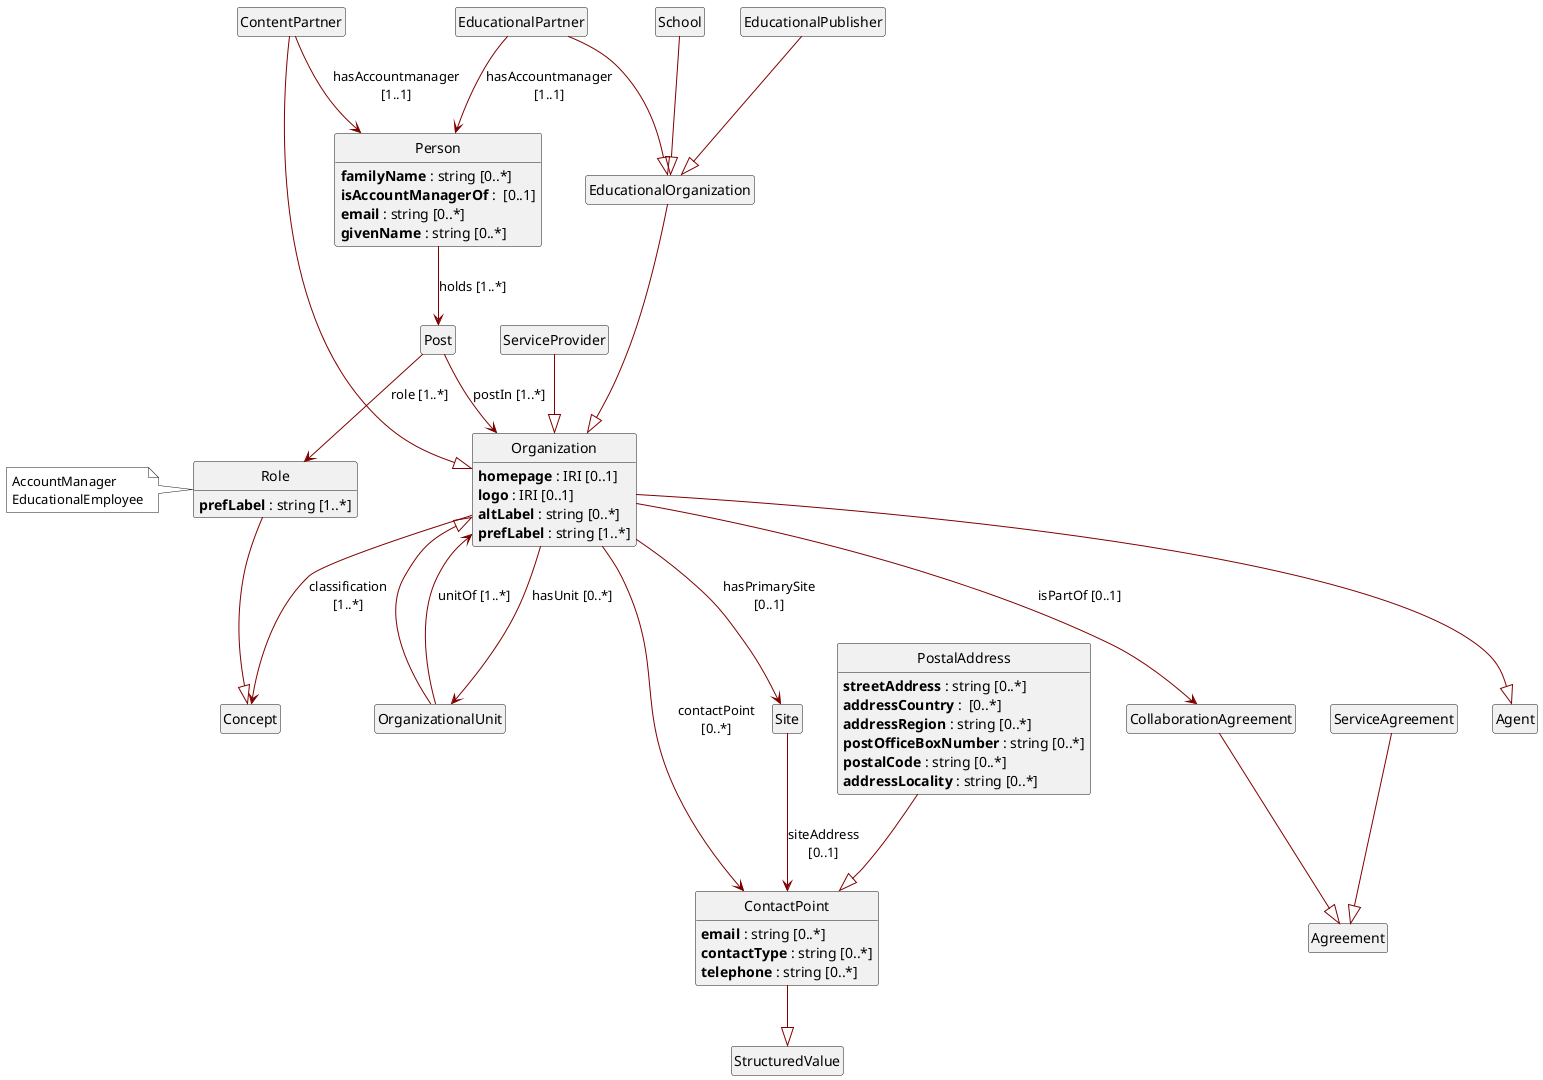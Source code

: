 
@startuml
skinparam classFontSize 14
!define LIGHTORANGE
skinparam componentStyle uml2
skinparam wrapMessageWidth 100
skinparam ArrowColor #Maroon
' Remove shadows
skinparam shadowing false
    
class "Person" as 9e9cb48c1174c31afed273d1a674e5ba
9e9cb48c1174c31afed273d1a674e5ba : <b>familyName</b> : string [0..*]
9e9cb48c1174c31afed273d1a674e5ba : <b>isAccountManagerOf</b> :  [0..1]
class "Post" as 758ff8c4e98db8a08647538fbd3197e6
9e9cb48c1174c31afed273d1a674e5ba --> 758ff8c4e98db8a08647538fbd3197e6 : holds [1..*]
9e9cb48c1174c31afed273d1a674e5ba : <b>email</b> : string [0..*]
9e9cb48c1174c31afed273d1a674e5ba : <b>givenName</b> : string [0..*]
class "PostalAddress" as 040b3bd8114f3bbd9a41594bf0c9ecdb
class "ContactPoint" as 5737d77d36e1661caabe06256eedc2f0
040b3bd8114f3bbd9a41594bf0c9ecdb --|> 5737d77d36e1661caabe06256eedc2f0
040b3bd8114f3bbd9a41594bf0c9ecdb : <b>streetAddress</b> : string [0..*]
040b3bd8114f3bbd9a41594bf0c9ecdb : <b>addressCountry</b> :  [0..*]
040b3bd8114f3bbd9a41594bf0c9ecdb : <b>addressRegion</b> : string [0..*]
040b3bd8114f3bbd9a41594bf0c9ecdb : <b>postOfficeBoxNumber</b> : string [0..*]
040b3bd8114f3bbd9a41594bf0c9ecdb : <b>postalCode</b> : string [0..*]
040b3bd8114f3bbd9a41594bf0c9ecdb : <b>addressLocality</b> : string [0..*]
class "OrganizationalUnit" as 4f5ff6b45d41fb3a14b5cf318ab0bfa4
class "Organization" as 74ac90c9c816d92423aaedea3c4d9dd8
4f5ff6b45d41fb3a14b5cf318ab0bfa4 --|> 74ac90c9c816d92423aaedea3c4d9dd8
class "Organization" as 74ac90c9c816d92423aaedea3c4d9dd8
4f5ff6b45d41fb3a14b5cf318ab0bfa4 --> 74ac90c9c816d92423aaedea3c4d9dd8 : unitOf [1..*]
class "ContentPartner" as 77739dd3f071147316defc65f18cf85c
class "Organization" as 74ac90c9c816d92423aaedea3c4d9dd8
77739dd3f071147316defc65f18cf85c --|> 74ac90c9c816d92423aaedea3c4d9dd8
class "Person" as 9e9cb48c1174c31afed273d1a674e5ba
77739dd3f071147316defc65f18cf85c --> 9e9cb48c1174c31afed273d1a674e5ba : hasAccountmanager [1..1]
class "CollaborationAgreement" as 4bacf20985b91d8694f51c93c2a4556e
class "Agreement" as 7f106dbebc2762bb4aa47d80375ad8f7
4bacf20985b91d8694f51c93c2a4556e --|> 7f106dbebc2762bb4aa47d80375ad8f7
class "ContactPoint" as 5737d77d36e1661caabe06256eedc2f0
class "StructuredValue" as 1514431a7645319af8ec8df6d27eff33
5737d77d36e1661caabe06256eedc2f0 --|> 1514431a7645319af8ec8df6d27eff33
5737d77d36e1661caabe06256eedc2f0 : <b>email</b> : string [0..*]
5737d77d36e1661caabe06256eedc2f0 : <b>contactType</b> : string [0..*]
5737d77d36e1661caabe06256eedc2f0 : <b>telephone</b> : string [0..*]
class "EducationalPartner" as 5a733f6b777f87d3aeed785dc2d905dd
class "EducationalOrganization" as eb920d55ab34e13ae15beb57b15693b9
5a733f6b777f87d3aeed785dc2d905dd --|> eb920d55ab34e13ae15beb57b15693b9
class "Person" as 9e9cb48c1174c31afed273d1a674e5ba
5a733f6b777f87d3aeed785dc2d905dd --> 9e9cb48c1174c31afed273d1a674e5ba : hasAccountmanager [1..1]
class "Site" as a182fa44f1b8a7375066b127bce34cd9
class "ContactPoint" as 5737d77d36e1661caabe06256eedc2f0
a182fa44f1b8a7375066b127bce34cd9 --> 5737d77d36e1661caabe06256eedc2f0 : siteAddress [0..1]
class "Post" as 758ff8c4e98db8a08647538fbd3197e6
class "Role" as 39c159ee41f4079de76a2f89e3b544e0
758ff8c4e98db8a08647538fbd3197e6 --> 39c159ee41f4079de76a2f89e3b544e0 : role [1..*]
class "Organization" as 74ac90c9c816d92423aaedea3c4d9dd8
758ff8c4e98db8a08647538fbd3197e6 --> 74ac90c9c816d92423aaedea3c4d9dd8 : postIn [1..*]
class "ServiceProvider" as 741dc7f4e1c9b5274f383212bfb29e61
class "Organization" as 74ac90c9c816d92423aaedea3c4d9dd8
741dc7f4e1c9b5274f383212bfb29e61 --|> 74ac90c9c816d92423aaedea3c4d9dd8
class "Organization" as 74ac90c9c816d92423aaedea3c4d9dd8
class "Agent" as 3b1fed4016ea3410e7b39f0cf0331513
74ac90c9c816d92423aaedea3c4d9dd8 --|> 3b1fed4016ea3410e7b39f0cf0331513
class "CollaborationAgreement" as 4bacf20985b91d8694f51c93c2a4556e
74ac90c9c816d92423aaedea3c4d9dd8 --> 4bacf20985b91d8694f51c93c2a4556e : isPartOf [0..1]
class "OrganizationalUnit" as 4f5ff6b45d41fb3a14b5cf318ab0bfa4
74ac90c9c816d92423aaedea3c4d9dd8 --> 4f5ff6b45d41fb3a14b5cf318ab0bfa4 : hasUnit [0..*]
class "Concept" as ffeaf0d3664c31215f614a64f5bb45a5
74ac90c9c816d92423aaedea3c4d9dd8 --> ffeaf0d3664c31215f614a64f5bb45a5 : classification [1..*]
74ac90c9c816d92423aaedea3c4d9dd8 : <b>homepage</b> : IRI [0..1]
74ac90c9c816d92423aaedea3c4d9dd8 : <b>logo</b> : IRI [0..1]
74ac90c9c816d92423aaedea3c4d9dd8 : <b>altLabel</b> : string [0..*]
class "ContactPoint" as 5737d77d36e1661caabe06256eedc2f0
74ac90c9c816d92423aaedea3c4d9dd8 --> 5737d77d36e1661caabe06256eedc2f0 : contactPoint [0..*]
class "Site" as a182fa44f1b8a7375066b127bce34cd9
74ac90c9c816d92423aaedea3c4d9dd8 --> a182fa44f1b8a7375066b127bce34cd9 : hasPrimarySite [0..1]
74ac90c9c816d92423aaedea3c4d9dd8 : <b>prefLabel</b> : string [1..*]
class "EducationalPublisher" as 2810fa3471b5f9d8f4ffb4122f129865
class "EducationalOrganization" as eb920d55ab34e13ae15beb57b15693b9
2810fa3471b5f9d8f4ffb4122f129865 --|> eb920d55ab34e13ae15beb57b15693b9
class "Role" as 39c159ee41f4079de76a2f89e3b544e0
class "Concept" as ffeaf0d3664c31215f614a64f5bb45a5
39c159ee41f4079de76a2f89e3b544e0 --|> ffeaf0d3664c31215f614a64f5bb45a5
39c159ee41f4079de76a2f89e3b544e0 : <b>prefLabel</b> : string [1..*]
note left of 39c159ee41f4079de76a2f89e3b544e0 #white
AccountManager
EducationalEmployee
end note
class "ServiceAgreement" as d0f35d685c233721f31ac3e00e8f4814
class "Agreement" as 7f106dbebc2762bb4aa47d80375ad8f7
d0f35d685c233721f31ac3e00e8f4814 --|> 7f106dbebc2762bb4aa47d80375ad8f7
class "School" as b6caba1d832d8f97437174d031b49a10
class "EducationalOrganization" as eb920d55ab34e13ae15beb57b15693b9
b6caba1d832d8f97437174d031b49a10 --|> eb920d55ab34e13ae15beb57b15693b9
class "EducationalOrganization" as eb920d55ab34e13ae15beb57b15693b9
class "Organization" as 74ac90c9c816d92423aaedea3c4d9dd8
eb920d55ab34e13ae15beb57b15693b9 --|> 74ac90c9c816d92423aaedea3c4d9dd8

hide circle
hide methods
hide empty members
@enduml
    

